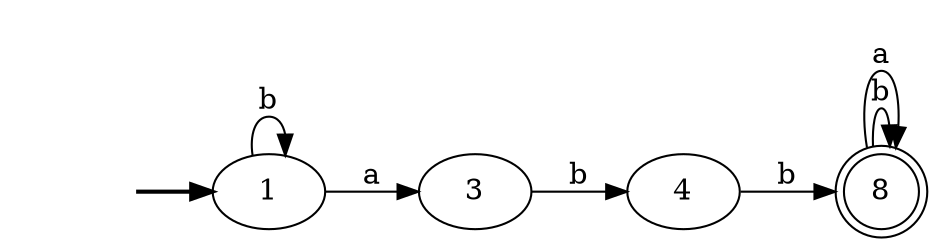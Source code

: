 digraph "AFNtoAFD_MIN#4PreLabB" {
	graph [rankdir=LR]
	fake [style=invisible]
	fake -> 1 [style=bold]
	1 [root=true]
	1 -> 1 [label=b]
	3
	1 -> 3 [label=a]
	3
	4
	3 -> 4 [label=b]
	4
	8 [shape=doublecircle]
	4 -> 8 [label=b]
	8 [shape=doublecircle]
	8 -> 8 [label=b]
	8 -> 8 [label=a]
}
